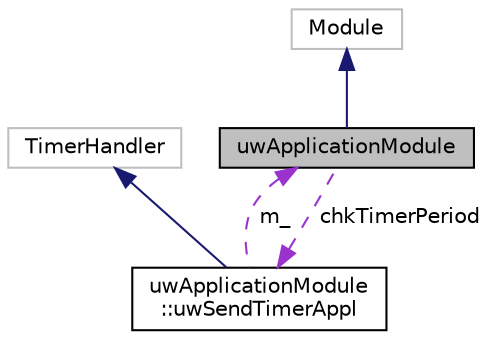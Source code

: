 digraph "uwApplicationModule"
{
 // LATEX_PDF_SIZE
  edge [fontname="Helvetica",fontsize="10",labelfontname="Helvetica",labelfontsize="10"];
  node [fontname="Helvetica",fontsize="10",shape=record];
  Node1 [label="uwApplicationModule",height=0.2,width=0.4,color="black", fillcolor="grey75", style="filled", fontcolor="black",tooltip=" "];
  Node2 -> Node1 [dir="back",color="midnightblue",fontsize="10",style="solid",fontname="Helvetica"];
  Node2 [label="Module",height=0.2,width=0.4,color="grey75", fillcolor="white", style="filled",tooltip=" "];
  Node3 -> Node1 [dir="back",color="darkorchid3",fontsize="10",style="dashed",label=" chkTimerPeriod" ,fontname="Helvetica"];
  Node3 [label="uwApplicationModule\l::uwSendTimerAppl",height=0.2,width=0.4,color="black", fillcolor="white", style="filled",URL="$classuwApplicationModule_1_1uwSendTimerAppl.html",tooltip="< uwSenderTimer class that manage the timer"];
  Node4 -> Node3 [dir="back",color="midnightblue",fontsize="10",style="solid",fontname="Helvetica"];
  Node4 [label="TimerHandler",height=0.2,width=0.4,color="grey75", fillcolor="white", style="filled",tooltip=" "];
  Node1 -> Node3 [dir="back",color="darkorchid3",fontsize="10",style="dashed",label=" m_" ,fontname="Helvetica"];
}
